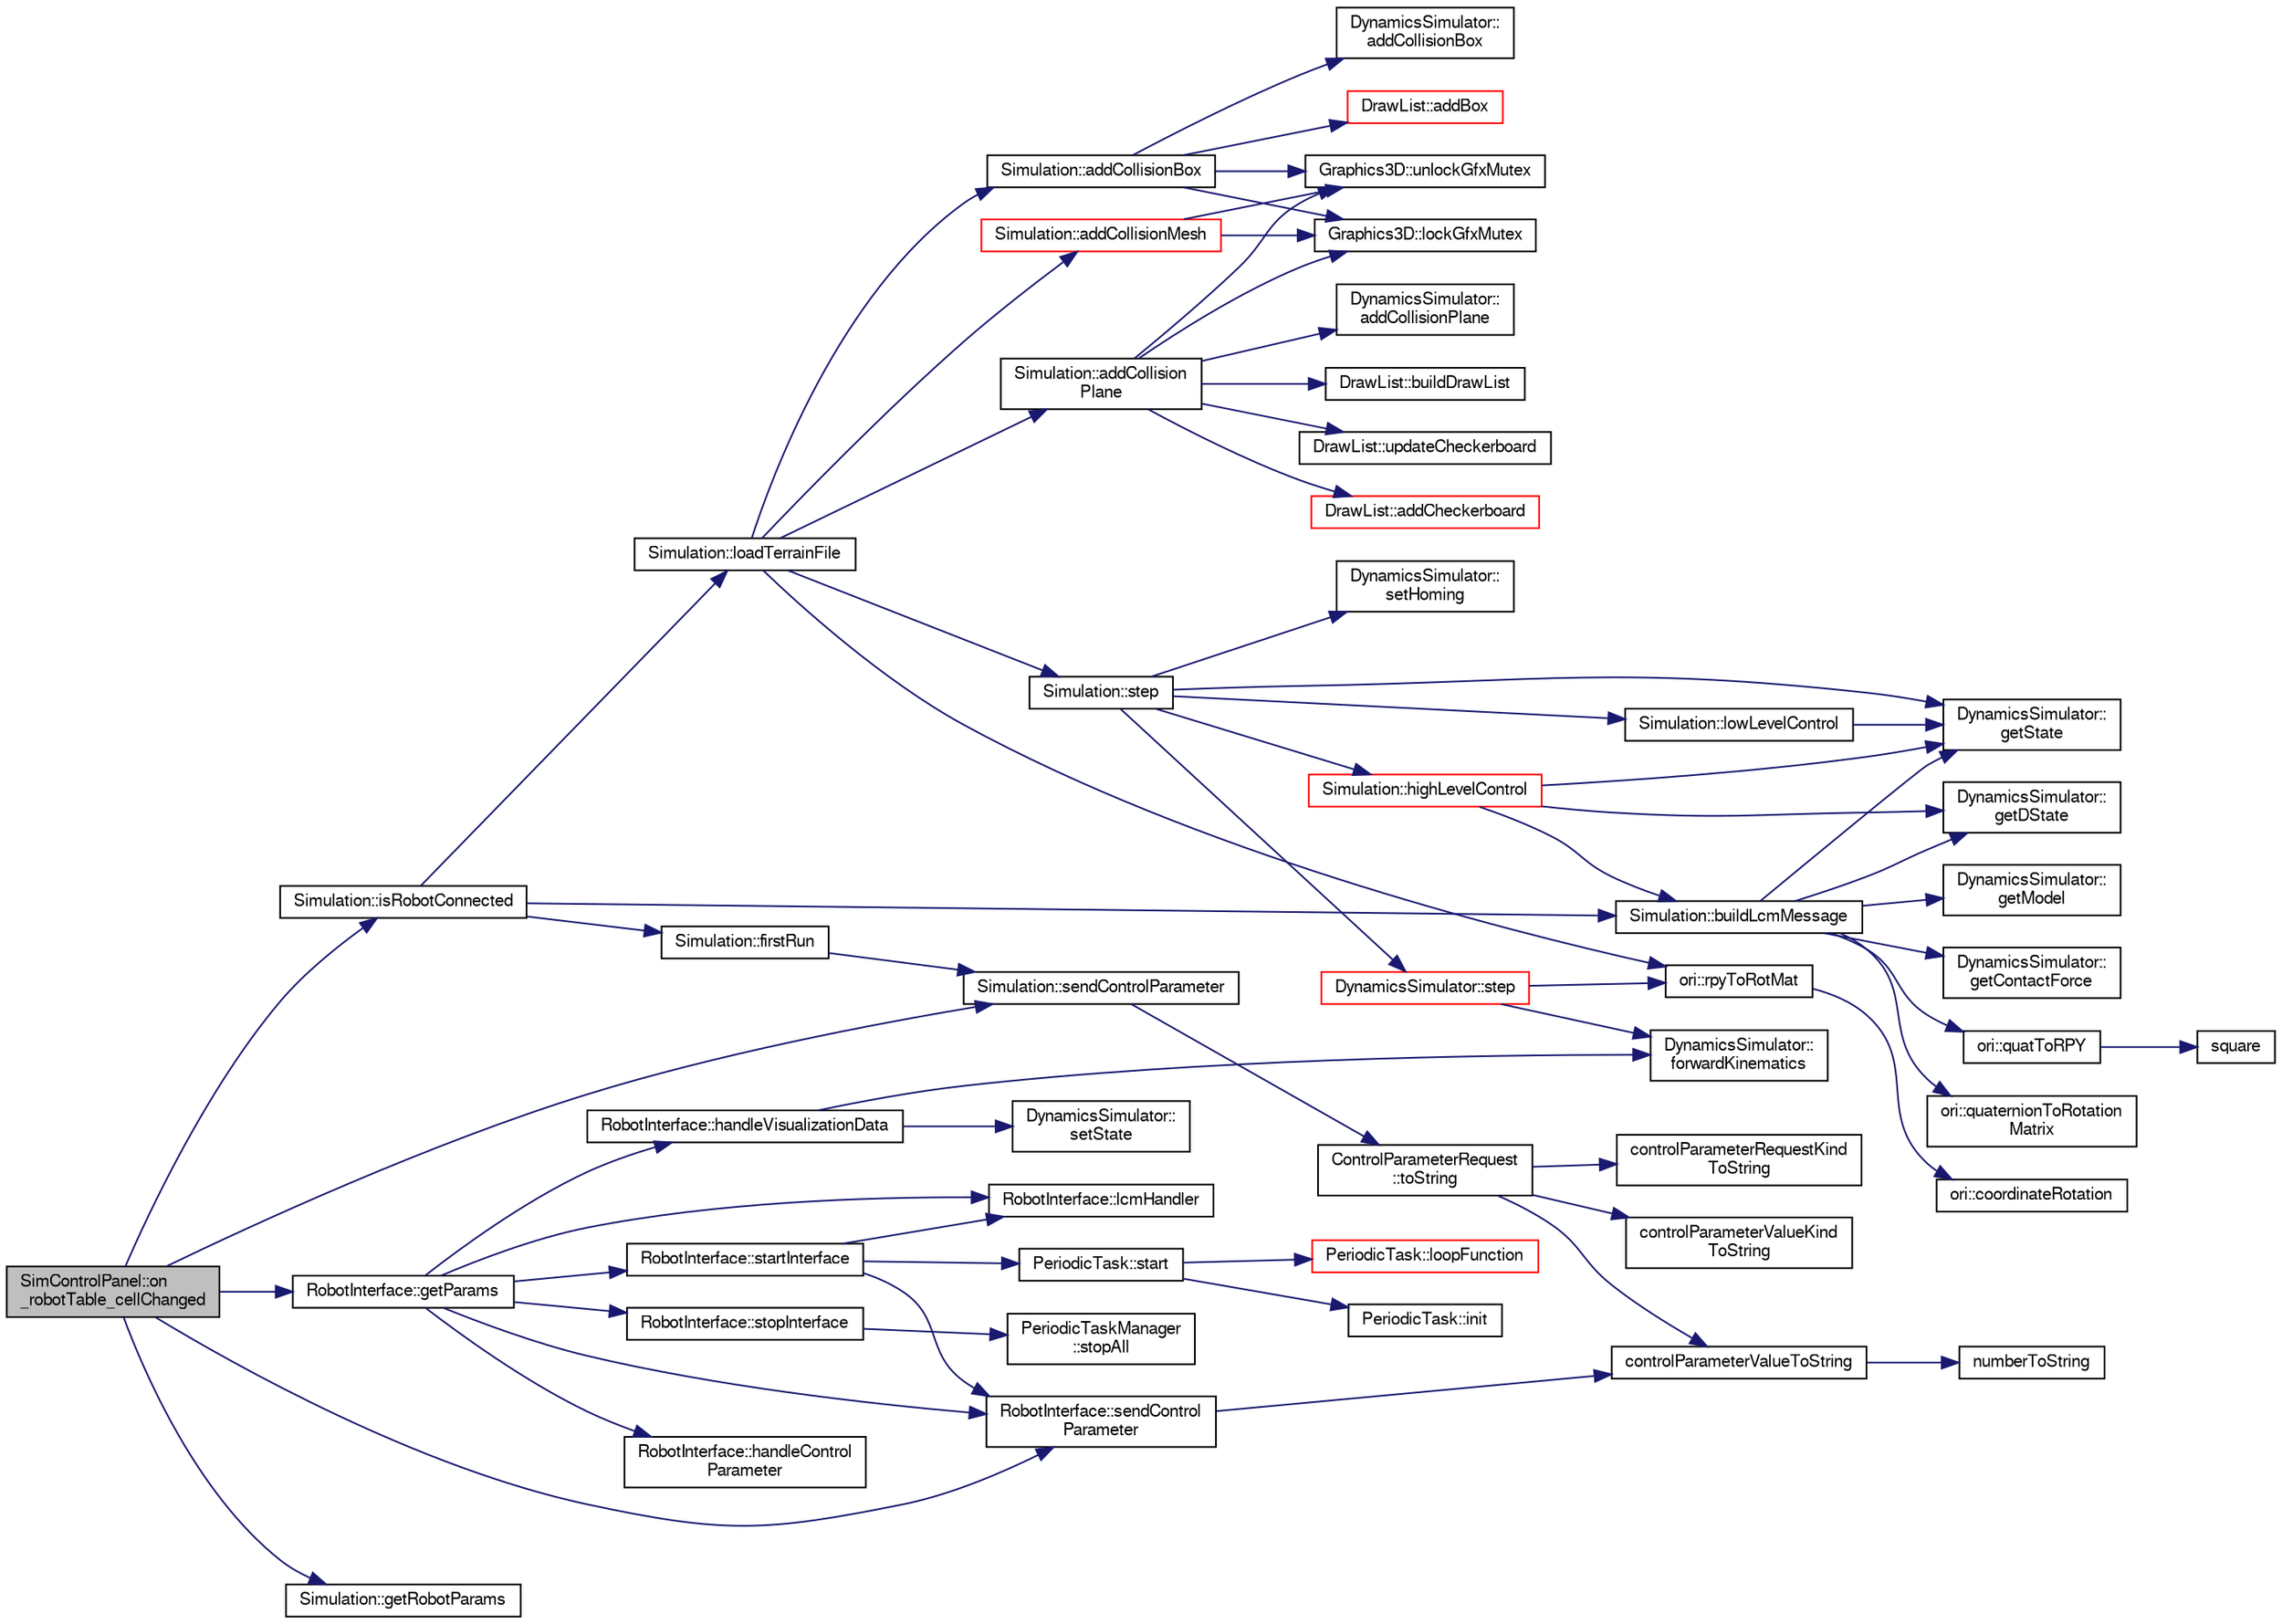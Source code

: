 digraph "SimControlPanel::on_robotTable_cellChanged"
{
  edge [fontname="FreeSans",fontsize="10",labelfontname="FreeSans",labelfontsize="10"];
  node [fontname="FreeSans",fontsize="10",shape=record];
  rankdir="LR";
  Node1 [label="SimControlPanel::on\l_robotTable_cellChanged",height=0.2,width=0.4,color="black", fillcolor="grey75", style="filled", fontcolor="black"];
  Node1 -> Node2 [color="midnightblue",fontsize="10",style="solid",fontname="FreeSans"];
  Node2 [label="RobotInterface::getParams",height=0.2,width=0.4,color="black", fillcolor="white", style="filled",URL="$d6/d05/class_robot_interface.html#a273ece51bef7819a95e7924d2a130976"];
  Node2 -> Node3 [color="midnightblue",fontsize="10",style="solid",fontname="FreeSans"];
  Node3 [label="RobotInterface::handleControl\lParameter",height=0.2,width=0.4,color="black", fillcolor="white", style="filled",URL="$d6/d05/class_robot_interface.html#a429be295631bd7ee22cd2efc9fb74648"];
  Node2 -> Node4 [color="midnightblue",fontsize="10",style="solid",fontname="FreeSans"];
  Node4 [label="RobotInterface::handleVisualizationData",height=0.2,width=0.4,color="black", fillcolor="white", style="filled",URL="$d6/d05/class_robot_interface.html#a1a13156279b80e488f9535374f66a8f8"];
  Node4 -> Node5 [color="midnightblue",fontsize="10",style="solid",fontname="FreeSans"];
  Node5 [label="DynamicsSimulator::\lforwardKinematics",height=0.2,width=0.4,color="black", fillcolor="white", style="filled",URL="$d7/d9c/class_dynamics_simulator.html#a3c057386e8d437e8c5dbcae02acf935c",tooltip="Do forward kinematics for feet. "];
  Node4 -> Node6 [color="midnightblue",fontsize="10",style="solid",fontname="FreeSans"];
  Node6 [label="DynamicsSimulator::\lsetState",height=0.2,width=0.4,color="black", fillcolor="white", style="filled",URL="$d7/d9c/class_dynamics_simulator.html#a1b185d90d2b15840ca57f8e2adcf84fb"];
  Node2 -> Node7 [color="midnightblue",fontsize="10",style="solid",fontname="FreeSans"];
  Node7 [label="RobotInterface::lcmHandler",height=0.2,width=0.4,color="black", fillcolor="white", style="filled",URL="$d6/d05/class_robot_interface.html#a37a9d4942ce142779bf6dbdc374e239e"];
  Node2 -> Node8 [color="midnightblue",fontsize="10",style="solid",fontname="FreeSans"];
  Node8 [label="RobotInterface::sendControl\lParameter",height=0.2,width=0.4,color="black", fillcolor="white", style="filled",URL="$d6/d05/class_robot_interface.html#a3e8ce08dd7aa4f2127563e1eb8317140"];
  Node8 -> Node9 [color="midnightblue",fontsize="10",style="solid",fontname="FreeSans"];
  Node9 [label="controlParameterValueToString",height=0.2,width=0.4,color="black", fillcolor="white", style="filled",URL="$d2/d01/_control_parameters_8h.html#a845e4adacbcbd157527c891bb3fa4b74"];
  Node9 -> Node10 [color="midnightblue",fontsize="10",style="solid",fontname="FreeSans"];
  Node10 [label="numberToString",height=0.2,width=0.4,color="black", fillcolor="white", style="filled",URL="$de/df0/utilities_8h.html#acb4bfd4bd21d2af1b655d5039281ec3b"];
  Node2 -> Node11 [color="midnightblue",fontsize="10",style="solid",fontname="FreeSans"];
  Node11 [label="RobotInterface::startInterface",height=0.2,width=0.4,color="black", fillcolor="white", style="filled",URL="$d6/d05/class_robot_interface.html#afb4bc3cd443238371c6b09be6d6e2da7"];
  Node11 -> Node7 [color="midnightblue",fontsize="10",style="solid",fontname="FreeSans"];
  Node11 -> Node8 [color="midnightblue",fontsize="10",style="solid",fontname="FreeSans"];
  Node11 -> Node12 [color="midnightblue",fontsize="10",style="solid",fontname="FreeSans"];
  Node12 [label="PeriodicTask::start",height=0.2,width=0.4,color="black", fillcolor="white", style="filled",URL="$de/d2f/class_periodic_task.html#a23a65ac2dff9750a0f0d6416f2f32a6f"];
  Node12 -> Node13 [color="midnightblue",fontsize="10",style="solid",fontname="FreeSans"];
  Node13 [label="PeriodicTask::init",height=0.2,width=0.4,color="black", fillcolor="white", style="filled",URL="$de/d2f/class_periodic_task.html#a8bc384b67a67e01b29afc0362732204d"];
  Node12 -> Node14 [color="midnightblue",fontsize="10",style="solid",fontname="FreeSans"];
  Node14 [label="PeriodicTask::loopFunction",height=0.2,width=0.4,color="red", fillcolor="white", style="filled",URL="$de/d2f/class_periodic_task.html#a749e849501c8369723c1b7822c5a2dc5"];
  Node2 -> Node15 [color="midnightblue",fontsize="10",style="solid",fontname="FreeSans"];
  Node15 [label="RobotInterface::stopInterface",height=0.2,width=0.4,color="black", fillcolor="white", style="filled",URL="$d6/d05/class_robot_interface.html#a66c4458fa8f57b3b8dfe6cf3ad707a76"];
  Node15 -> Node16 [color="midnightblue",fontsize="10",style="solid",fontname="FreeSans"];
  Node16 [label="PeriodicTaskManager\l::stopAll",height=0.2,width=0.4,color="black", fillcolor="white", style="filled",URL="$d2/d31/class_periodic_task_manager.html#ac3a6d2e72967f7e1045b546fdb5d7eaa"];
  Node1 -> Node17 [color="midnightblue",fontsize="10",style="solid",fontname="FreeSans"];
  Node17 [label="Simulation::getRobotParams",height=0.2,width=0.4,color="black", fillcolor="white", style="filled",URL="$dd/d14/class_simulation.html#a72521ff0a387ce6a53fec3bd9b209b5e"];
  Node1 -> Node18 [color="midnightblue",fontsize="10",style="solid",fontname="FreeSans"];
  Node18 [label="Simulation::isRobotConnected",height=0.2,width=0.4,color="black", fillcolor="white", style="filled",URL="$dd/d14/class_simulation.html#a84d72d5cddf1b6b5dbbe94f83a448958"];
  Node18 -> Node19 [color="midnightblue",fontsize="10",style="solid",fontname="FreeSans"];
  Node19 [label="Simulation::firstRun",height=0.2,width=0.4,color="black", fillcolor="white", style="filled",URL="$dd/d14/class_simulation.html#ab264f11e0f5fc0e601644f1c9e8ced64"];
  Node19 -> Node20 [color="midnightblue",fontsize="10",style="solid",fontname="FreeSans"];
  Node20 [label="Simulation::sendControlParameter",height=0.2,width=0.4,color="black", fillcolor="white", style="filled",URL="$dd/d14/class_simulation.html#a31364f2daa9daedef347aaff4001796c"];
  Node20 -> Node21 [color="midnightblue",fontsize="10",style="solid",fontname="FreeSans"];
  Node21 [label="ControlParameterRequest\l::toString",height=0.2,width=0.4,color="black", fillcolor="white", style="filled",URL="$d6/d6d/struct_control_parameter_request.html#a8652e8975cfc2b0ea04e573ea7eb15e4"];
  Node21 -> Node22 [color="midnightblue",fontsize="10",style="solid",fontname="FreeSans"];
  Node22 [label="controlParameterRequestKind\lToString",height=0.2,width=0.4,color="black", fillcolor="white", style="filled",URL="$d6/de9/_control_parameter_interface_8h.html#aec18dbc0e1e7ea54b4204c75221178af"];
  Node21 -> Node23 [color="midnightblue",fontsize="10",style="solid",fontname="FreeSans"];
  Node23 [label="controlParameterValueKind\lToString",height=0.2,width=0.4,color="black", fillcolor="white", style="filled",URL="$d2/d01/_control_parameters_8h.html#a39a31ac35492a7e98110f7301430b5fe"];
  Node21 -> Node9 [color="midnightblue",fontsize="10",style="solid",fontname="FreeSans"];
  Node18 -> Node24 [color="midnightblue",fontsize="10",style="solid",fontname="FreeSans"];
  Node24 [label="Simulation::buildLcmMessage",height=0.2,width=0.4,color="black", fillcolor="white", style="filled",URL="$dd/d14/class_simulation.html#ad20996d43bb2265500b4edb5fcb00dc6"];
  Node24 -> Node25 [color="midnightblue",fontsize="10",style="solid",fontname="FreeSans"];
  Node25 [label="DynamicsSimulator::\lgetState",height=0.2,width=0.4,color="black", fillcolor="white", style="filled",URL="$d7/d9c/class_dynamics_simulator.html#a72892f39ed60e2f50df53ea49ffb6433"];
  Node24 -> Node26 [color="midnightblue",fontsize="10",style="solid",fontname="FreeSans"];
  Node26 [label="DynamicsSimulator::\lgetDState",height=0.2,width=0.4,color="black", fillcolor="white", style="filled",URL="$d7/d9c/class_dynamics_simulator.html#a1dc9f92d57994e053f91b9cb619adde4"];
  Node24 -> Node27 [color="midnightblue",fontsize="10",style="solid",fontname="FreeSans"];
  Node27 [label="ori::quatToRPY",height=0.2,width=0.4,color="black", fillcolor="white", style="filled",URL="$da/d9b/namespaceori.html#add76bed815809cbebd38a8596b0f6224"];
  Node27 -> Node28 [color="midnightblue",fontsize="10",style="solid",fontname="FreeSans"];
  Node28 [label="square",height=0.2,width=0.4,color="black", fillcolor="white", style="filled",URL="$de/dda/_math_utilities_8h.html#a4f88262a43b7f84fc10183a1f82f6b66"];
  Node24 -> Node29 [color="midnightblue",fontsize="10",style="solid",fontname="FreeSans"];
  Node29 [label="ori::quaternionToRotation\lMatrix",height=0.2,width=0.4,color="black", fillcolor="white", style="filled",URL="$da/d9b/namespaceori.html#af88fa91d686c646d41f9b747a6bc90f0"];
  Node24 -> Node30 [color="midnightblue",fontsize="10",style="solid",fontname="FreeSans"];
  Node30 [label="DynamicsSimulator::\lgetModel",height=0.2,width=0.4,color="black", fillcolor="white", style="filled",URL="$d7/d9c/class_dynamics_simulator.html#a560cb59e43a731fd2a8bb4f54b4086bd"];
  Node24 -> Node31 [color="midnightblue",fontsize="10",style="solid",fontname="FreeSans"];
  Node31 [label="DynamicsSimulator::\lgetContactForce",height=0.2,width=0.4,color="black", fillcolor="white", style="filled",URL="$d7/d9c/class_dynamics_simulator.html#a9afb9649511f0eb19f953bf470d80252"];
  Node18 -> Node32 [color="midnightblue",fontsize="10",style="solid",fontname="FreeSans"];
  Node32 [label="Simulation::loadTerrainFile",height=0.2,width=0.4,color="black", fillcolor="white", style="filled",URL="$dd/d14/class_simulation.html#ad3b3a11e3a8d6e2119dbcf538802d5cf"];
  Node32 -> Node33 [color="midnightblue",fontsize="10",style="solid",fontname="FreeSans"];
  Node33 [label="Simulation::addCollision\lPlane",height=0.2,width=0.4,color="black", fillcolor="white", style="filled",URL="$dd/d14/class_simulation.html#a20c4e8286bb7880f186e0aa3fe5f103e"];
  Node33 -> Node34 [color="midnightblue",fontsize="10",style="solid",fontname="FreeSans"];
  Node34 [label="DynamicsSimulator::\laddCollisionPlane",height=0.2,width=0.4,color="black", fillcolor="white", style="filled",URL="$d7/d9c/class_dynamics_simulator.html#ac35ba5a30a31d439be9933947e6c806a"];
  Node33 -> Node35 [color="midnightblue",fontsize="10",style="solid",fontname="FreeSans"];
  Node35 [label="Graphics3D::lockGfxMutex",height=0.2,width=0.4,color="black", fillcolor="white", style="filled",URL="$de/d6f/class_graphics3_d.html#ac763bf007eb93804b0350340cc6adb80"];
  Node33 -> Node36 [color="midnightblue",fontsize="10",style="solid",fontname="FreeSans"];
  Node36 [label="DrawList::addCheckerboard",height=0.2,width=0.4,color="red", fillcolor="white", style="filled",URL="$d1/d03/class_draw_list.html#a1df4a5846120d050f009a8736424f221"];
  Node33 -> Node37 [color="midnightblue",fontsize="10",style="solid",fontname="FreeSans"];
  Node37 [label="DrawList::buildDrawList",height=0.2,width=0.4,color="black", fillcolor="white", style="filled",URL="$d1/d03/class_draw_list.html#a792c90bc3c128f684bd62928b24d2d38"];
  Node33 -> Node38 [color="midnightblue",fontsize="10",style="solid",fontname="FreeSans"];
  Node38 [label="DrawList::updateCheckerboard",height=0.2,width=0.4,color="black", fillcolor="white", style="filled",URL="$d1/d03/class_draw_list.html#ae3f55365bc72bedb51b835533c515861"];
  Node33 -> Node39 [color="midnightblue",fontsize="10",style="solid",fontname="FreeSans"];
  Node39 [label="Graphics3D::unlockGfxMutex",height=0.2,width=0.4,color="black", fillcolor="white", style="filled",URL="$de/d6f/class_graphics3_d.html#a4c7364a808d197a1632386204c6eb20c"];
  Node32 -> Node40 [color="midnightblue",fontsize="10",style="solid",fontname="FreeSans"];
  Node40 [label="ori::rpyToRotMat",height=0.2,width=0.4,color="black", fillcolor="white", style="filled",URL="$da/d9b/namespaceori.html#add867f41c8046a8bba05611e25c8dfcd"];
  Node40 -> Node41 [color="midnightblue",fontsize="10",style="solid",fontname="FreeSans"];
  Node41 [label="ori::coordinateRotation",height=0.2,width=0.4,color="black", fillcolor="white", style="filled",URL="$da/d9b/namespaceori.html#a537b8d0769c03e4cd8ef2b9a9dc8a760"];
  Node32 -> Node42 [color="midnightblue",fontsize="10",style="solid",fontname="FreeSans"];
  Node42 [label="Simulation::addCollisionBox",height=0.2,width=0.4,color="black", fillcolor="white", style="filled",URL="$dd/d14/class_simulation.html#a33e67c5154f5fdbab0d49f23777f4313"];
  Node42 -> Node43 [color="midnightblue",fontsize="10",style="solid",fontname="FreeSans"];
  Node43 [label="DynamicsSimulator::\laddCollisionBox",height=0.2,width=0.4,color="black", fillcolor="white", style="filled",URL="$d7/d9c/class_dynamics_simulator.html#aa3c1c830bfa1dc1ceed7ff95f2f437c1"];
  Node42 -> Node35 [color="midnightblue",fontsize="10",style="solid",fontname="FreeSans"];
  Node42 -> Node44 [color="midnightblue",fontsize="10",style="solid",fontname="FreeSans"];
  Node44 [label="DrawList::addBox",height=0.2,width=0.4,color="red", fillcolor="white", style="filled",URL="$d1/d03/class_draw_list.html#a9c2c9531b2de18e928fc8d0d20cfb4c7"];
  Node42 -> Node39 [color="midnightblue",fontsize="10",style="solid",fontname="FreeSans"];
  Node32 -> Node45 [color="midnightblue",fontsize="10",style="solid",fontname="FreeSans"];
  Node45 [label="Simulation::step",height=0.2,width=0.4,color="black", fillcolor="white", style="filled",URL="$dd/d14/class_simulation.html#a5474b99a1471e382b2e6a87adff814dc"];
  Node45 -> Node46 [color="midnightblue",fontsize="10",style="solid",fontname="FreeSans"];
  Node46 [label="Simulation::lowLevelControl",height=0.2,width=0.4,color="black", fillcolor="white", style="filled",URL="$dd/d14/class_simulation.html#acfb66e9a45bf3c99747d271418f34bfe"];
  Node46 -> Node25 [color="midnightblue",fontsize="10",style="solid",fontname="FreeSans"];
  Node45 -> Node47 [color="midnightblue",fontsize="10",style="solid",fontname="FreeSans"];
  Node47 [label="Simulation::highLevelControl",height=0.2,width=0.4,color="red", fillcolor="white", style="filled",URL="$dd/d14/class_simulation.html#a04559087d745de92a850e2c490d4981d"];
  Node47 -> Node25 [color="midnightblue",fontsize="10",style="solid",fontname="FreeSans"];
  Node47 -> Node26 [color="midnightblue",fontsize="10",style="solid",fontname="FreeSans"];
  Node47 -> Node24 [color="midnightblue",fontsize="10",style="solid",fontname="FreeSans"];
  Node45 -> Node25 [color="midnightblue",fontsize="10",style="solid",fontname="FreeSans"];
  Node45 -> Node48 [color="midnightblue",fontsize="10",style="solid",fontname="FreeSans"];
  Node48 [label="DynamicsSimulator::\lsetHoming",height=0.2,width=0.4,color="black", fillcolor="white", style="filled",URL="$d7/d9c/class_dynamics_simulator.html#a339504f4bd9866588fd73b2fc0fbab0d"];
  Node45 -> Node49 [color="midnightblue",fontsize="10",style="solid",fontname="FreeSans"];
  Node49 [label="DynamicsSimulator::step",height=0.2,width=0.4,color="red", fillcolor="white", style="filled",URL="$d7/d9c/class_dynamics_simulator.html#a84b25acaf7edf23f4f437a96a0d8ba05",tooltip="Initialize simulator with given model. "];
  Node49 -> Node5 [color="midnightblue",fontsize="10",style="solid",fontname="FreeSans"];
  Node49 -> Node40 [color="midnightblue",fontsize="10",style="solid",fontname="FreeSans"];
  Node32 -> Node50 [color="midnightblue",fontsize="10",style="solid",fontname="FreeSans"];
  Node50 [label="Simulation::addCollisionMesh",height=0.2,width=0.4,color="red", fillcolor="white", style="filled",URL="$dd/d14/class_simulation.html#afae53444e828ca1ce1a8b20d2f9fecc6"];
  Node50 -> Node35 [color="midnightblue",fontsize="10",style="solid",fontname="FreeSans"];
  Node50 -> Node39 [color="midnightblue",fontsize="10",style="solid",fontname="FreeSans"];
  Node1 -> Node8 [color="midnightblue",fontsize="10",style="solid",fontname="FreeSans"];
  Node1 -> Node20 [color="midnightblue",fontsize="10",style="solid",fontname="FreeSans"];
}

